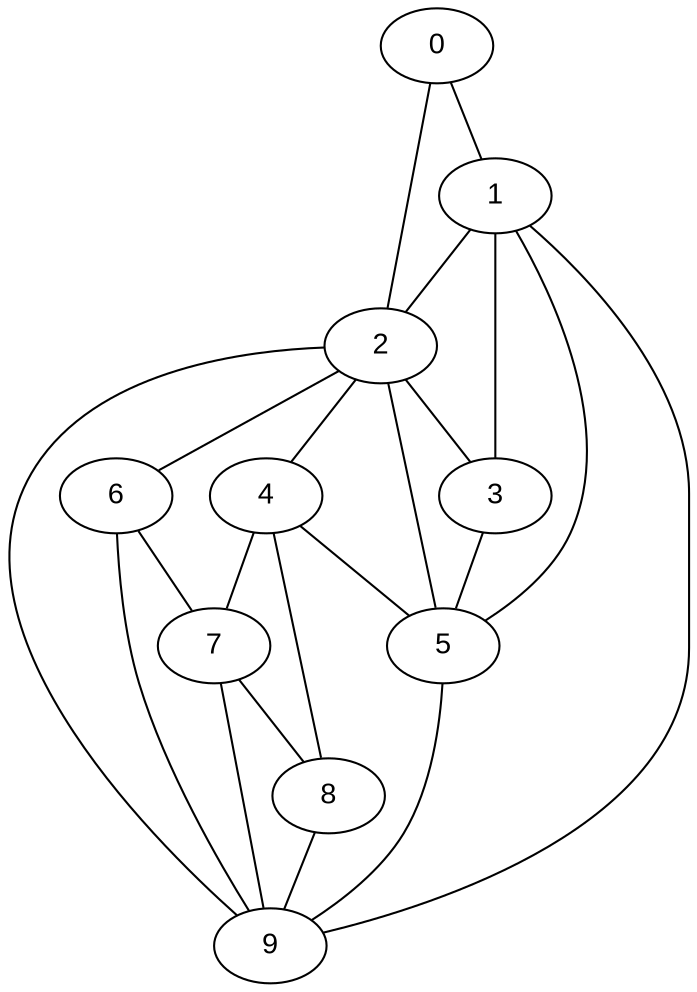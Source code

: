 graph InitialGraph {
  node [style=filled, fillcolor=white, fontname="Arial"];
  0;
  1;
  2;
  3;
  4;
  5;
  6;
  7;
  8;
  9;
  0 -- 1;
  0 -- 2;
  1 -- 2;
  1 -- 3;
  1 -- 5;
  1 -- 9;
  2 -- 3;
  2 -- 4;
  2 -- 5;
  2 -- 6;
  2 -- 9;
  3 -- 5;
  4 -- 5;
  4 -- 7;
  4 -- 8;
  5 -- 9;
  6 -- 7;
  6 -- 9;
  7 -- 8;
  7 -- 9;
  8 -- 9;
}
